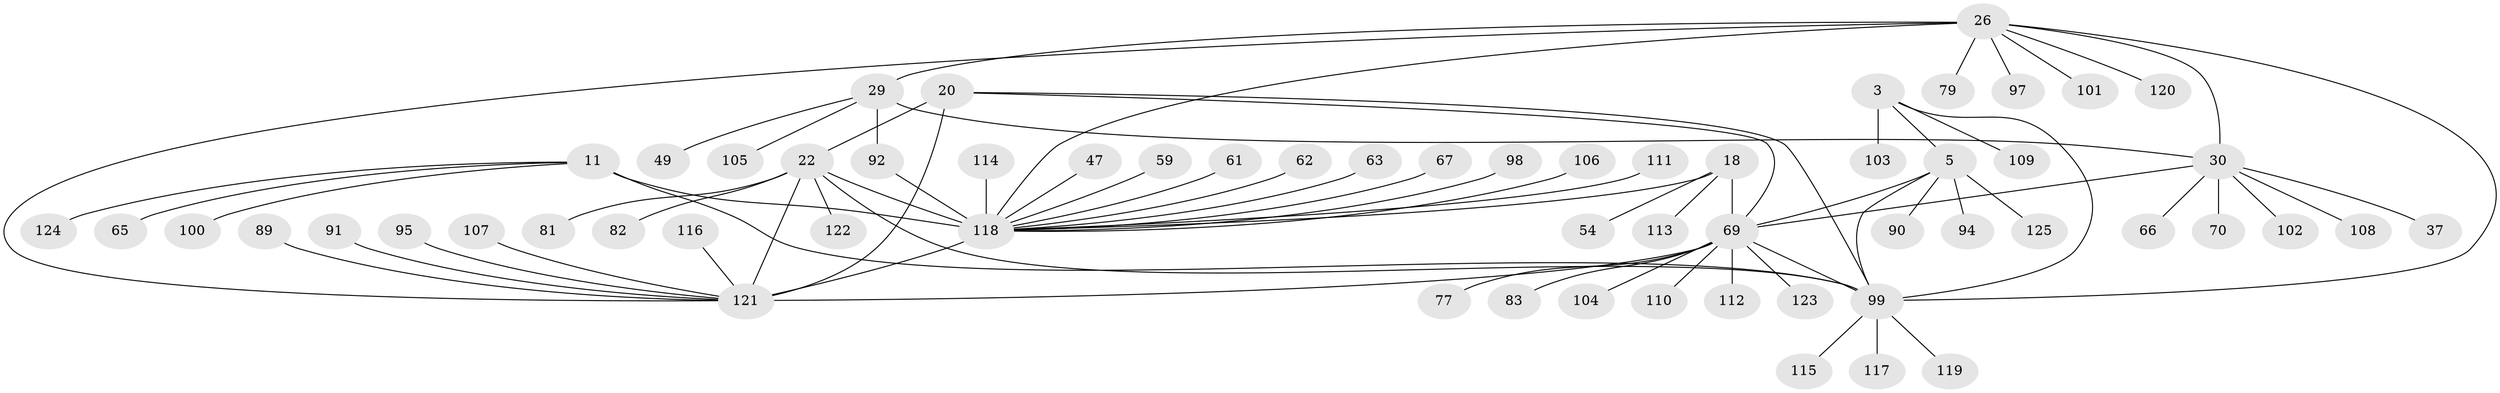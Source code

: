 // original degree distribution, {6: 0.072, 13: 0.024, 8: 0.048, 14: 0.008, 12: 0.008, 9: 0.04, 10: 0.024, 7: 0.016, 2: 0.152, 3: 0.016, 1: 0.592}
// Generated by graph-tools (version 1.1) at 2025/54/03/09/25 04:54:14]
// undirected, 62 vertices, 75 edges
graph export_dot {
graph [start="1"]
  node [color=gray90,style=filled];
  3 [super="+1"];
  5 [super="+4"];
  11 [super="+10"];
  18 [super="+17"];
  20 [super="+19"];
  22 [super="+21"];
  26 [super="+25"];
  29 [super="+27"];
  30 [super="+28"];
  37;
  47;
  49;
  54;
  59 [super="+50"];
  61;
  62;
  63 [super="+57"];
  65;
  66;
  67;
  69 [super="+16+34+35+43+52"];
  70;
  77 [super="+73"];
  79;
  81;
  82;
  83;
  89;
  90;
  91 [super="+71"];
  92;
  94;
  95;
  97;
  98 [super="+36"];
  99 [super="+64+45+32+53+68+74+76+85+88+93"];
  100;
  101;
  102 [super="+46"];
  103;
  104 [super="+33+86"];
  105;
  106;
  107;
  108 [super="+55"];
  109;
  110;
  111;
  112;
  113;
  114;
  115;
  116;
  117;
  118 [super="+96+44"];
  119;
  120;
  121 [super="+72+75+84"];
  122;
  123 [super="+78"];
  124;
  125;
  3 -- 5 [weight=4];
  3 -- 109;
  3 -- 103;
  3 -- 99 [weight=4];
  5 -- 90;
  5 -- 125;
  5 -- 94;
  5 -- 99 [weight=4];
  5 -- 69;
  11 -- 65;
  11 -- 124;
  11 -- 100;
  11 -- 99;
  11 -- 118 [weight=8];
  18 -- 54;
  18 -- 113;
  18 -- 69 [weight=8];
  18 -- 118;
  20 -- 22 [weight=4];
  20 -- 99;
  20 -- 69;
  20 -- 121 [weight=4];
  22 -- 82;
  22 -- 118 [weight=2];
  22 -- 122;
  22 -- 81;
  22 -- 99;
  22 -- 121 [weight=4];
  26 -- 29 [weight=4];
  26 -- 30 [weight=4];
  26 -- 97;
  26 -- 101;
  26 -- 120;
  26 -- 79;
  26 -- 99;
  26 -- 118 [weight=2];
  26 -- 121;
  29 -- 30 [weight=4];
  29 -- 92;
  29 -- 105;
  29 -- 49;
  30 -- 37;
  30 -- 66;
  30 -- 70;
  30 -- 102;
  30 -- 108;
  30 -- 69;
  47 -- 118;
  59 -- 118;
  61 -- 118;
  62 -- 118;
  63 -- 118;
  67 -- 118;
  69 -- 77;
  69 -- 83;
  69 -- 99;
  69 -- 104;
  69 -- 110;
  69 -- 112;
  69 -- 123;
  69 -- 121;
  89 -- 121;
  91 -- 121;
  92 -- 118;
  95 -- 121;
  98 -- 118;
  99 -- 115;
  99 -- 119;
  99 -- 117;
  106 -- 118;
  107 -- 121;
  111 -- 118;
  114 -- 118;
  116 -- 121;
  118 -- 121;
}
